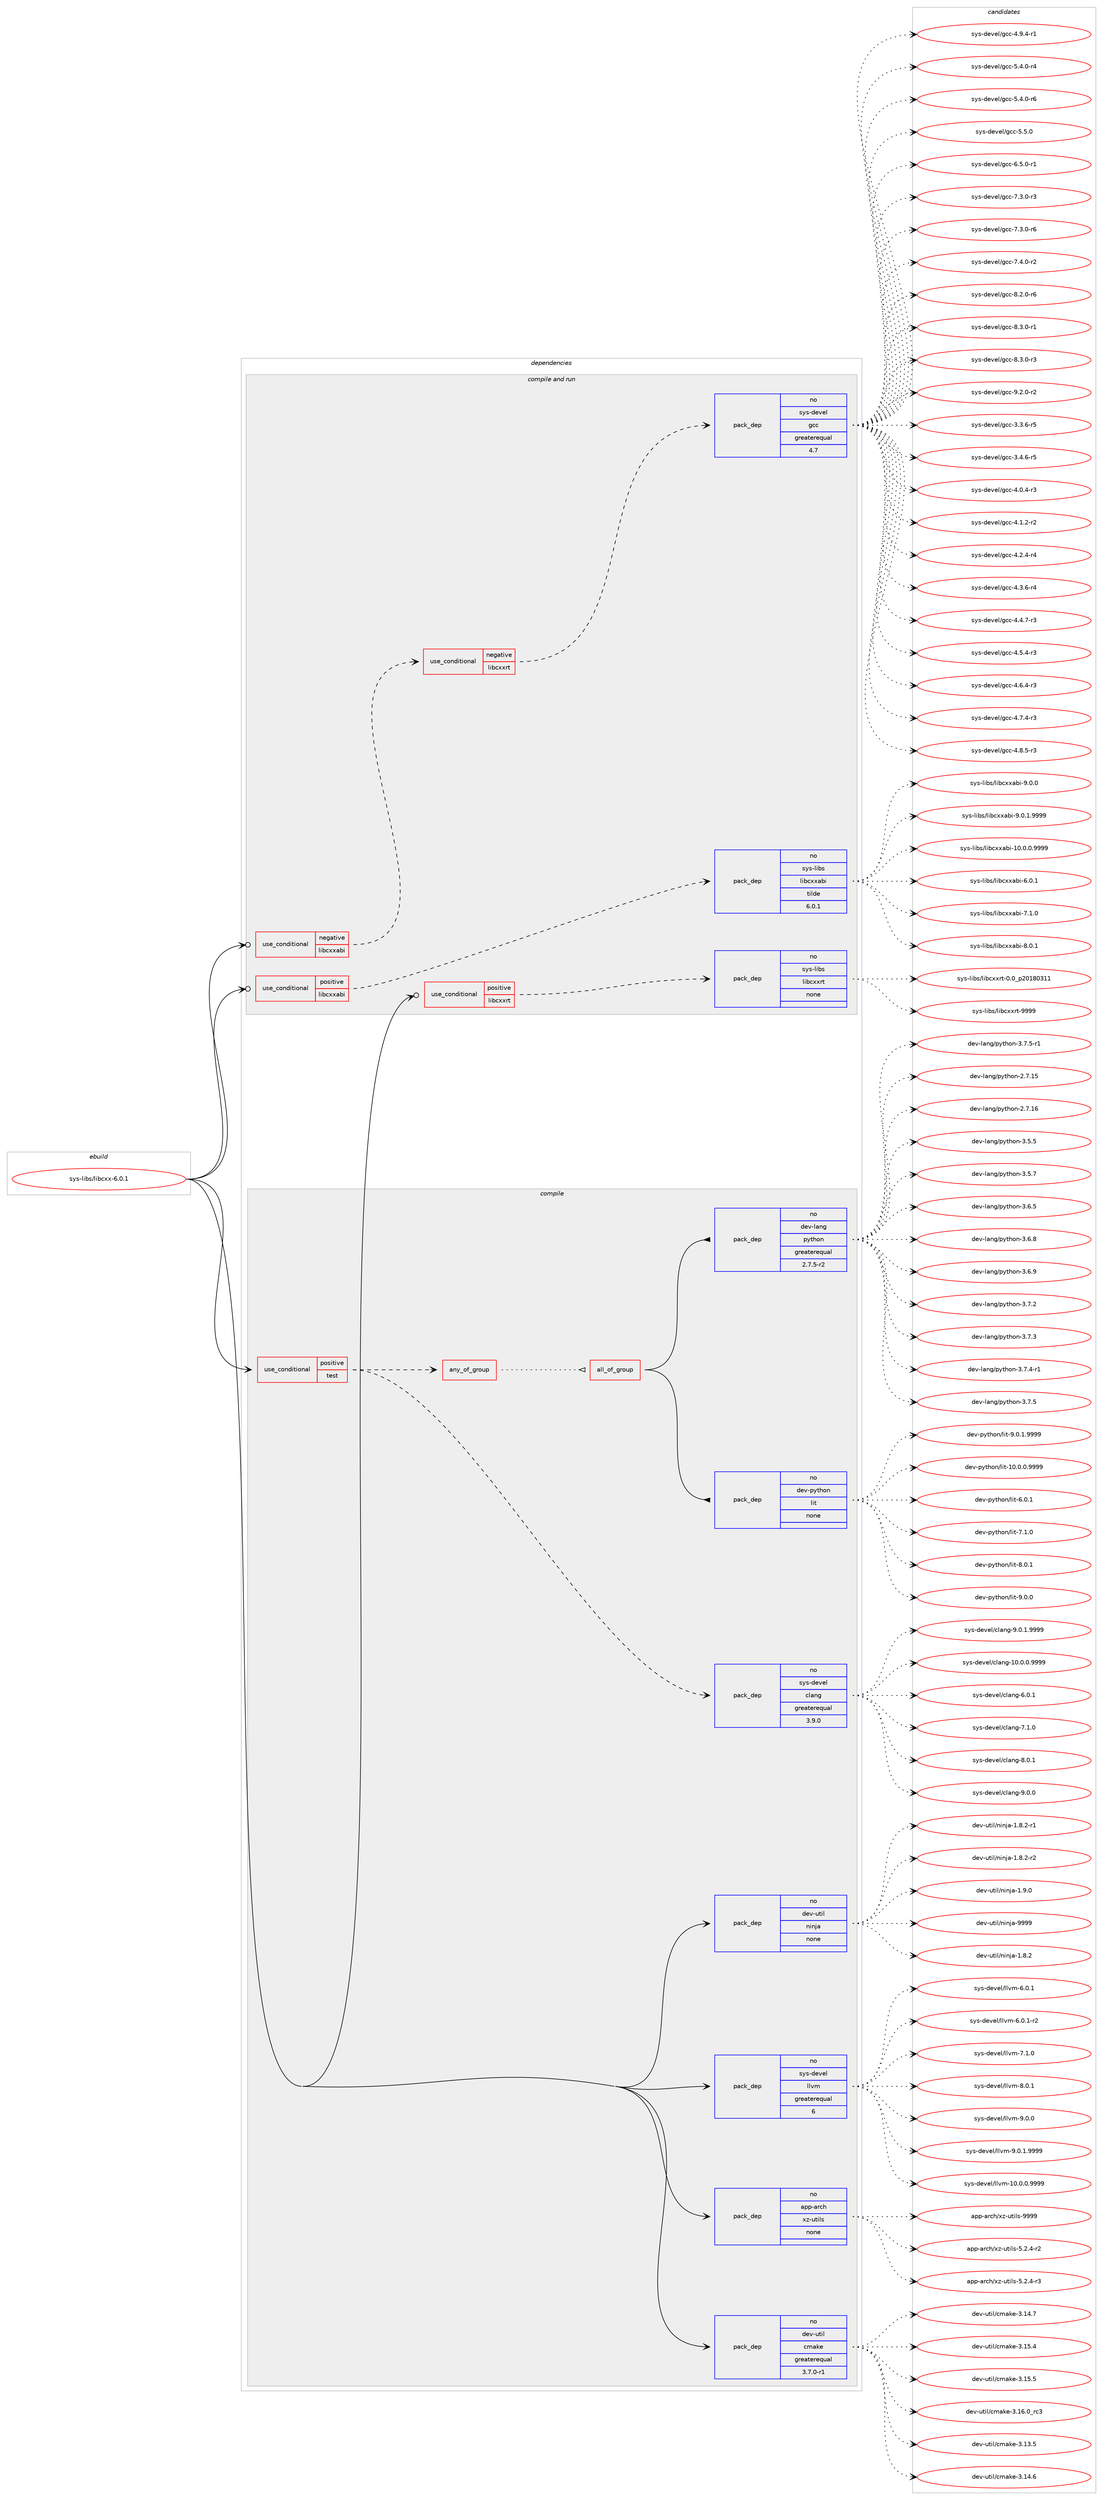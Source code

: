 digraph prolog {

# *************
# Graph options
# *************

newrank=true;
concentrate=true;
compound=true;
graph [rankdir=LR,fontname=Helvetica,fontsize=10,ranksep=1.5];#, ranksep=2.5, nodesep=0.2];
edge  [arrowhead=vee];
node  [fontname=Helvetica,fontsize=10];

# **********
# The ebuild
# **********

subgraph cluster_leftcol {
color=gray;
rank=same;
label=<<i>ebuild</i>>;
id [label="sys-libs/libcxx-6.0.1", color=red, width=4, href="../sys-libs/libcxx-6.0.1.svg"];
}

# ****************
# The dependencies
# ****************

subgraph cluster_midcol {
color=gray;
label=<<i>dependencies</i>>;
subgraph cluster_compile {
fillcolor="#eeeeee";
style=filled;
label=<<i>compile</i>>;
subgraph cond215694 {
dependency897700 [label=<<TABLE BORDER="0" CELLBORDER="1" CELLSPACING="0" CELLPADDING="4"><TR><TD ROWSPAN="3" CELLPADDING="10">use_conditional</TD></TR><TR><TD>positive</TD></TR><TR><TD>test</TD></TR></TABLE>>, shape=none, color=red];
subgraph pack666250 {
dependency897701 [label=<<TABLE BORDER="0" CELLBORDER="1" CELLSPACING="0" CELLPADDING="4" WIDTH="220"><TR><TD ROWSPAN="6" CELLPADDING="30">pack_dep</TD></TR><TR><TD WIDTH="110">no</TD></TR><TR><TD>sys-devel</TD></TR><TR><TD>clang</TD></TR><TR><TD>greaterequal</TD></TR><TR><TD>3.9.0</TD></TR></TABLE>>, shape=none, color=blue];
}
dependency897700:e -> dependency897701:w [weight=20,style="dashed",arrowhead="vee"];
subgraph any15210 {
dependency897702 [label=<<TABLE BORDER="0" CELLBORDER="1" CELLSPACING="0" CELLPADDING="4"><TR><TD CELLPADDING="10">any_of_group</TD></TR></TABLE>>, shape=none, color=red];subgraph all549 {
dependency897703 [label=<<TABLE BORDER="0" CELLBORDER="1" CELLSPACING="0" CELLPADDING="4"><TR><TD CELLPADDING="10">all_of_group</TD></TR></TABLE>>, shape=none, color=red];subgraph pack666251 {
dependency897704 [label=<<TABLE BORDER="0" CELLBORDER="1" CELLSPACING="0" CELLPADDING="4" WIDTH="220"><TR><TD ROWSPAN="6" CELLPADDING="30">pack_dep</TD></TR><TR><TD WIDTH="110">no</TD></TR><TR><TD>dev-lang</TD></TR><TR><TD>python</TD></TR><TR><TD>greaterequal</TD></TR><TR><TD>2.7.5-r2</TD></TR></TABLE>>, shape=none, color=blue];
}
dependency897703:e -> dependency897704:w [weight=20,style="solid",arrowhead="inv"];
subgraph pack666252 {
dependency897705 [label=<<TABLE BORDER="0" CELLBORDER="1" CELLSPACING="0" CELLPADDING="4" WIDTH="220"><TR><TD ROWSPAN="6" CELLPADDING="30">pack_dep</TD></TR><TR><TD WIDTH="110">no</TD></TR><TR><TD>dev-python</TD></TR><TR><TD>lit</TD></TR><TR><TD>none</TD></TR><TR><TD></TD></TR></TABLE>>, shape=none, color=blue];
}
dependency897703:e -> dependency897705:w [weight=20,style="solid",arrowhead="inv"];
}
dependency897702:e -> dependency897703:w [weight=20,style="dotted",arrowhead="oinv"];
}
dependency897700:e -> dependency897702:w [weight=20,style="dashed",arrowhead="vee"];
}
id:e -> dependency897700:w [weight=20,style="solid",arrowhead="vee"];
subgraph pack666253 {
dependency897706 [label=<<TABLE BORDER="0" CELLBORDER="1" CELLSPACING="0" CELLPADDING="4" WIDTH="220"><TR><TD ROWSPAN="6" CELLPADDING="30">pack_dep</TD></TR><TR><TD WIDTH="110">no</TD></TR><TR><TD>app-arch</TD></TR><TR><TD>xz-utils</TD></TR><TR><TD>none</TD></TR><TR><TD></TD></TR></TABLE>>, shape=none, color=blue];
}
id:e -> dependency897706:w [weight=20,style="solid",arrowhead="vee"];
subgraph pack666254 {
dependency897707 [label=<<TABLE BORDER="0" CELLBORDER="1" CELLSPACING="0" CELLPADDING="4" WIDTH="220"><TR><TD ROWSPAN="6" CELLPADDING="30">pack_dep</TD></TR><TR><TD WIDTH="110">no</TD></TR><TR><TD>dev-util</TD></TR><TR><TD>cmake</TD></TR><TR><TD>greaterequal</TD></TR><TR><TD>3.7.0-r1</TD></TR></TABLE>>, shape=none, color=blue];
}
id:e -> dependency897707:w [weight=20,style="solid",arrowhead="vee"];
subgraph pack666255 {
dependency897708 [label=<<TABLE BORDER="0" CELLBORDER="1" CELLSPACING="0" CELLPADDING="4" WIDTH="220"><TR><TD ROWSPAN="6" CELLPADDING="30">pack_dep</TD></TR><TR><TD WIDTH="110">no</TD></TR><TR><TD>dev-util</TD></TR><TR><TD>ninja</TD></TR><TR><TD>none</TD></TR><TR><TD></TD></TR></TABLE>>, shape=none, color=blue];
}
id:e -> dependency897708:w [weight=20,style="solid",arrowhead="vee"];
subgraph pack666256 {
dependency897709 [label=<<TABLE BORDER="0" CELLBORDER="1" CELLSPACING="0" CELLPADDING="4" WIDTH="220"><TR><TD ROWSPAN="6" CELLPADDING="30">pack_dep</TD></TR><TR><TD WIDTH="110">no</TD></TR><TR><TD>sys-devel</TD></TR><TR><TD>llvm</TD></TR><TR><TD>greaterequal</TD></TR><TR><TD>6</TD></TR></TABLE>>, shape=none, color=blue];
}
id:e -> dependency897709:w [weight=20,style="solid",arrowhead="vee"];
}
subgraph cluster_compileandrun {
fillcolor="#eeeeee";
style=filled;
label=<<i>compile and run</i>>;
subgraph cond215695 {
dependency897710 [label=<<TABLE BORDER="0" CELLBORDER="1" CELLSPACING="0" CELLPADDING="4"><TR><TD ROWSPAN="3" CELLPADDING="10">use_conditional</TD></TR><TR><TD>negative</TD></TR><TR><TD>libcxxabi</TD></TR></TABLE>>, shape=none, color=red];
subgraph cond215696 {
dependency897711 [label=<<TABLE BORDER="0" CELLBORDER="1" CELLSPACING="0" CELLPADDING="4"><TR><TD ROWSPAN="3" CELLPADDING="10">use_conditional</TD></TR><TR><TD>negative</TD></TR><TR><TD>libcxxrt</TD></TR></TABLE>>, shape=none, color=red];
subgraph pack666257 {
dependency897712 [label=<<TABLE BORDER="0" CELLBORDER="1" CELLSPACING="0" CELLPADDING="4" WIDTH="220"><TR><TD ROWSPAN="6" CELLPADDING="30">pack_dep</TD></TR><TR><TD WIDTH="110">no</TD></TR><TR><TD>sys-devel</TD></TR><TR><TD>gcc</TD></TR><TR><TD>greaterequal</TD></TR><TR><TD>4.7</TD></TR></TABLE>>, shape=none, color=blue];
}
dependency897711:e -> dependency897712:w [weight=20,style="dashed",arrowhead="vee"];
}
dependency897710:e -> dependency897711:w [weight=20,style="dashed",arrowhead="vee"];
}
id:e -> dependency897710:w [weight=20,style="solid",arrowhead="odotvee"];
subgraph cond215697 {
dependency897713 [label=<<TABLE BORDER="0" CELLBORDER="1" CELLSPACING="0" CELLPADDING="4"><TR><TD ROWSPAN="3" CELLPADDING="10">use_conditional</TD></TR><TR><TD>positive</TD></TR><TR><TD>libcxxabi</TD></TR></TABLE>>, shape=none, color=red];
subgraph pack666258 {
dependency897714 [label=<<TABLE BORDER="0" CELLBORDER="1" CELLSPACING="0" CELLPADDING="4" WIDTH="220"><TR><TD ROWSPAN="6" CELLPADDING="30">pack_dep</TD></TR><TR><TD WIDTH="110">no</TD></TR><TR><TD>sys-libs</TD></TR><TR><TD>libcxxabi</TD></TR><TR><TD>tilde</TD></TR><TR><TD>6.0.1</TD></TR></TABLE>>, shape=none, color=blue];
}
dependency897713:e -> dependency897714:w [weight=20,style="dashed",arrowhead="vee"];
}
id:e -> dependency897713:w [weight=20,style="solid",arrowhead="odotvee"];
subgraph cond215698 {
dependency897715 [label=<<TABLE BORDER="0" CELLBORDER="1" CELLSPACING="0" CELLPADDING="4"><TR><TD ROWSPAN="3" CELLPADDING="10">use_conditional</TD></TR><TR><TD>positive</TD></TR><TR><TD>libcxxrt</TD></TR></TABLE>>, shape=none, color=red];
subgraph pack666259 {
dependency897716 [label=<<TABLE BORDER="0" CELLBORDER="1" CELLSPACING="0" CELLPADDING="4" WIDTH="220"><TR><TD ROWSPAN="6" CELLPADDING="30">pack_dep</TD></TR><TR><TD WIDTH="110">no</TD></TR><TR><TD>sys-libs</TD></TR><TR><TD>libcxxrt</TD></TR><TR><TD>none</TD></TR><TR><TD></TD></TR></TABLE>>, shape=none, color=blue];
}
dependency897715:e -> dependency897716:w [weight=20,style="dashed",arrowhead="vee"];
}
id:e -> dependency897715:w [weight=20,style="solid",arrowhead="odotvee"];
}
subgraph cluster_run {
fillcolor="#eeeeee";
style=filled;
label=<<i>run</i>>;
}
}

# **************
# The candidates
# **************

subgraph cluster_choices {
rank=same;
color=gray;
label=<<i>candidates</i>>;

subgraph choice666250 {
color=black;
nodesep=1;
choice11512111545100101118101108479910897110103454948464846484657575757 [label="sys-devel/clang-10.0.0.9999", color=red, width=4,href="../sys-devel/clang-10.0.0.9999.svg"];
choice11512111545100101118101108479910897110103455446484649 [label="sys-devel/clang-6.0.1", color=red, width=4,href="../sys-devel/clang-6.0.1.svg"];
choice11512111545100101118101108479910897110103455546494648 [label="sys-devel/clang-7.1.0", color=red, width=4,href="../sys-devel/clang-7.1.0.svg"];
choice11512111545100101118101108479910897110103455646484649 [label="sys-devel/clang-8.0.1", color=red, width=4,href="../sys-devel/clang-8.0.1.svg"];
choice11512111545100101118101108479910897110103455746484648 [label="sys-devel/clang-9.0.0", color=red, width=4,href="../sys-devel/clang-9.0.0.svg"];
choice115121115451001011181011084799108971101034557464846494657575757 [label="sys-devel/clang-9.0.1.9999", color=red, width=4,href="../sys-devel/clang-9.0.1.9999.svg"];
dependency897701:e -> choice11512111545100101118101108479910897110103454948464846484657575757:w [style=dotted,weight="100"];
dependency897701:e -> choice11512111545100101118101108479910897110103455446484649:w [style=dotted,weight="100"];
dependency897701:e -> choice11512111545100101118101108479910897110103455546494648:w [style=dotted,weight="100"];
dependency897701:e -> choice11512111545100101118101108479910897110103455646484649:w [style=dotted,weight="100"];
dependency897701:e -> choice11512111545100101118101108479910897110103455746484648:w [style=dotted,weight="100"];
dependency897701:e -> choice115121115451001011181011084799108971101034557464846494657575757:w [style=dotted,weight="100"];
}
subgraph choice666251 {
color=black;
nodesep=1;
choice10010111845108971101034711212111610411111045504655464953 [label="dev-lang/python-2.7.15", color=red, width=4,href="../dev-lang/python-2.7.15.svg"];
choice10010111845108971101034711212111610411111045504655464954 [label="dev-lang/python-2.7.16", color=red, width=4,href="../dev-lang/python-2.7.16.svg"];
choice100101118451089711010347112121116104111110455146534653 [label="dev-lang/python-3.5.5", color=red, width=4,href="../dev-lang/python-3.5.5.svg"];
choice100101118451089711010347112121116104111110455146534655 [label="dev-lang/python-3.5.7", color=red, width=4,href="../dev-lang/python-3.5.7.svg"];
choice100101118451089711010347112121116104111110455146544653 [label="dev-lang/python-3.6.5", color=red, width=4,href="../dev-lang/python-3.6.5.svg"];
choice100101118451089711010347112121116104111110455146544656 [label="dev-lang/python-3.6.8", color=red, width=4,href="../dev-lang/python-3.6.8.svg"];
choice100101118451089711010347112121116104111110455146544657 [label="dev-lang/python-3.6.9", color=red, width=4,href="../dev-lang/python-3.6.9.svg"];
choice100101118451089711010347112121116104111110455146554650 [label="dev-lang/python-3.7.2", color=red, width=4,href="../dev-lang/python-3.7.2.svg"];
choice100101118451089711010347112121116104111110455146554651 [label="dev-lang/python-3.7.3", color=red, width=4,href="../dev-lang/python-3.7.3.svg"];
choice1001011184510897110103471121211161041111104551465546524511449 [label="dev-lang/python-3.7.4-r1", color=red, width=4,href="../dev-lang/python-3.7.4-r1.svg"];
choice100101118451089711010347112121116104111110455146554653 [label="dev-lang/python-3.7.5", color=red, width=4,href="../dev-lang/python-3.7.5.svg"];
choice1001011184510897110103471121211161041111104551465546534511449 [label="dev-lang/python-3.7.5-r1", color=red, width=4,href="../dev-lang/python-3.7.5-r1.svg"];
dependency897704:e -> choice10010111845108971101034711212111610411111045504655464953:w [style=dotted,weight="100"];
dependency897704:e -> choice10010111845108971101034711212111610411111045504655464954:w [style=dotted,weight="100"];
dependency897704:e -> choice100101118451089711010347112121116104111110455146534653:w [style=dotted,weight="100"];
dependency897704:e -> choice100101118451089711010347112121116104111110455146534655:w [style=dotted,weight="100"];
dependency897704:e -> choice100101118451089711010347112121116104111110455146544653:w [style=dotted,weight="100"];
dependency897704:e -> choice100101118451089711010347112121116104111110455146544656:w [style=dotted,weight="100"];
dependency897704:e -> choice100101118451089711010347112121116104111110455146544657:w [style=dotted,weight="100"];
dependency897704:e -> choice100101118451089711010347112121116104111110455146554650:w [style=dotted,weight="100"];
dependency897704:e -> choice100101118451089711010347112121116104111110455146554651:w [style=dotted,weight="100"];
dependency897704:e -> choice1001011184510897110103471121211161041111104551465546524511449:w [style=dotted,weight="100"];
dependency897704:e -> choice100101118451089711010347112121116104111110455146554653:w [style=dotted,weight="100"];
dependency897704:e -> choice1001011184510897110103471121211161041111104551465546534511449:w [style=dotted,weight="100"];
}
subgraph choice666252 {
color=black;
nodesep=1;
choice1001011184511212111610411111047108105116454948464846484657575757 [label="dev-python/lit-10.0.0.9999", color=red, width=4,href="../dev-python/lit-10.0.0.9999.svg"];
choice1001011184511212111610411111047108105116455446484649 [label="dev-python/lit-6.0.1", color=red, width=4,href="../dev-python/lit-6.0.1.svg"];
choice1001011184511212111610411111047108105116455546494648 [label="dev-python/lit-7.1.0", color=red, width=4,href="../dev-python/lit-7.1.0.svg"];
choice1001011184511212111610411111047108105116455646484649 [label="dev-python/lit-8.0.1", color=red, width=4,href="../dev-python/lit-8.0.1.svg"];
choice1001011184511212111610411111047108105116455746484648 [label="dev-python/lit-9.0.0", color=red, width=4,href="../dev-python/lit-9.0.0.svg"];
choice10010111845112121116104111110471081051164557464846494657575757 [label="dev-python/lit-9.0.1.9999", color=red, width=4,href="../dev-python/lit-9.0.1.9999.svg"];
dependency897705:e -> choice1001011184511212111610411111047108105116454948464846484657575757:w [style=dotted,weight="100"];
dependency897705:e -> choice1001011184511212111610411111047108105116455446484649:w [style=dotted,weight="100"];
dependency897705:e -> choice1001011184511212111610411111047108105116455546494648:w [style=dotted,weight="100"];
dependency897705:e -> choice1001011184511212111610411111047108105116455646484649:w [style=dotted,weight="100"];
dependency897705:e -> choice1001011184511212111610411111047108105116455746484648:w [style=dotted,weight="100"];
dependency897705:e -> choice10010111845112121116104111110471081051164557464846494657575757:w [style=dotted,weight="100"];
}
subgraph choice666253 {
color=black;
nodesep=1;
choice9711211245971149910447120122451171161051081154553465046524511450 [label="app-arch/xz-utils-5.2.4-r2", color=red, width=4,href="../app-arch/xz-utils-5.2.4-r2.svg"];
choice9711211245971149910447120122451171161051081154553465046524511451 [label="app-arch/xz-utils-5.2.4-r3", color=red, width=4,href="../app-arch/xz-utils-5.2.4-r3.svg"];
choice9711211245971149910447120122451171161051081154557575757 [label="app-arch/xz-utils-9999", color=red, width=4,href="../app-arch/xz-utils-9999.svg"];
dependency897706:e -> choice9711211245971149910447120122451171161051081154553465046524511450:w [style=dotted,weight="100"];
dependency897706:e -> choice9711211245971149910447120122451171161051081154553465046524511451:w [style=dotted,weight="100"];
dependency897706:e -> choice9711211245971149910447120122451171161051081154557575757:w [style=dotted,weight="100"];
}
subgraph choice666254 {
color=black;
nodesep=1;
choice1001011184511711610510847991099710710145514649514653 [label="dev-util/cmake-3.13.5", color=red, width=4,href="../dev-util/cmake-3.13.5.svg"];
choice1001011184511711610510847991099710710145514649524654 [label="dev-util/cmake-3.14.6", color=red, width=4,href="../dev-util/cmake-3.14.6.svg"];
choice1001011184511711610510847991099710710145514649524655 [label="dev-util/cmake-3.14.7", color=red, width=4,href="../dev-util/cmake-3.14.7.svg"];
choice1001011184511711610510847991099710710145514649534652 [label="dev-util/cmake-3.15.4", color=red, width=4,href="../dev-util/cmake-3.15.4.svg"];
choice1001011184511711610510847991099710710145514649534653 [label="dev-util/cmake-3.15.5", color=red, width=4,href="../dev-util/cmake-3.15.5.svg"];
choice1001011184511711610510847991099710710145514649544648951149951 [label="dev-util/cmake-3.16.0_rc3", color=red, width=4,href="../dev-util/cmake-3.16.0_rc3.svg"];
dependency897707:e -> choice1001011184511711610510847991099710710145514649514653:w [style=dotted,weight="100"];
dependency897707:e -> choice1001011184511711610510847991099710710145514649524654:w [style=dotted,weight="100"];
dependency897707:e -> choice1001011184511711610510847991099710710145514649524655:w [style=dotted,weight="100"];
dependency897707:e -> choice1001011184511711610510847991099710710145514649534652:w [style=dotted,weight="100"];
dependency897707:e -> choice1001011184511711610510847991099710710145514649534653:w [style=dotted,weight="100"];
dependency897707:e -> choice1001011184511711610510847991099710710145514649544648951149951:w [style=dotted,weight="100"];
}
subgraph choice666255 {
color=black;
nodesep=1;
choice100101118451171161051084711010511010697454946564650 [label="dev-util/ninja-1.8.2", color=red, width=4,href="../dev-util/ninja-1.8.2.svg"];
choice1001011184511711610510847110105110106974549465646504511449 [label="dev-util/ninja-1.8.2-r1", color=red, width=4,href="../dev-util/ninja-1.8.2-r1.svg"];
choice1001011184511711610510847110105110106974549465646504511450 [label="dev-util/ninja-1.8.2-r2", color=red, width=4,href="../dev-util/ninja-1.8.2-r2.svg"];
choice100101118451171161051084711010511010697454946574648 [label="dev-util/ninja-1.9.0", color=red, width=4,href="../dev-util/ninja-1.9.0.svg"];
choice1001011184511711610510847110105110106974557575757 [label="dev-util/ninja-9999", color=red, width=4,href="../dev-util/ninja-9999.svg"];
dependency897708:e -> choice100101118451171161051084711010511010697454946564650:w [style=dotted,weight="100"];
dependency897708:e -> choice1001011184511711610510847110105110106974549465646504511449:w [style=dotted,weight="100"];
dependency897708:e -> choice1001011184511711610510847110105110106974549465646504511450:w [style=dotted,weight="100"];
dependency897708:e -> choice100101118451171161051084711010511010697454946574648:w [style=dotted,weight="100"];
dependency897708:e -> choice1001011184511711610510847110105110106974557575757:w [style=dotted,weight="100"];
}
subgraph choice666256 {
color=black;
nodesep=1;
choice1151211154510010111810110847108108118109454948464846484657575757 [label="sys-devel/llvm-10.0.0.9999", color=red, width=4,href="../sys-devel/llvm-10.0.0.9999.svg"];
choice1151211154510010111810110847108108118109455446484649 [label="sys-devel/llvm-6.0.1", color=red, width=4,href="../sys-devel/llvm-6.0.1.svg"];
choice11512111545100101118101108471081081181094554464846494511450 [label="sys-devel/llvm-6.0.1-r2", color=red, width=4,href="../sys-devel/llvm-6.0.1-r2.svg"];
choice1151211154510010111810110847108108118109455546494648 [label="sys-devel/llvm-7.1.0", color=red, width=4,href="../sys-devel/llvm-7.1.0.svg"];
choice1151211154510010111810110847108108118109455646484649 [label="sys-devel/llvm-8.0.1", color=red, width=4,href="../sys-devel/llvm-8.0.1.svg"];
choice1151211154510010111810110847108108118109455746484648 [label="sys-devel/llvm-9.0.0", color=red, width=4,href="../sys-devel/llvm-9.0.0.svg"];
choice11512111545100101118101108471081081181094557464846494657575757 [label="sys-devel/llvm-9.0.1.9999", color=red, width=4,href="../sys-devel/llvm-9.0.1.9999.svg"];
dependency897709:e -> choice1151211154510010111810110847108108118109454948464846484657575757:w [style=dotted,weight="100"];
dependency897709:e -> choice1151211154510010111810110847108108118109455446484649:w [style=dotted,weight="100"];
dependency897709:e -> choice11512111545100101118101108471081081181094554464846494511450:w [style=dotted,weight="100"];
dependency897709:e -> choice1151211154510010111810110847108108118109455546494648:w [style=dotted,weight="100"];
dependency897709:e -> choice1151211154510010111810110847108108118109455646484649:w [style=dotted,weight="100"];
dependency897709:e -> choice1151211154510010111810110847108108118109455746484648:w [style=dotted,weight="100"];
dependency897709:e -> choice11512111545100101118101108471081081181094557464846494657575757:w [style=dotted,weight="100"];
}
subgraph choice666257 {
color=black;
nodesep=1;
choice115121115451001011181011084710399994551465146544511453 [label="sys-devel/gcc-3.3.6-r5", color=red, width=4,href="../sys-devel/gcc-3.3.6-r5.svg"];
choice115121115451001011181011084710399994551465246544511453 [label="sys-devel/gcc-3.4.6-r5", color=red, width=4,href="../sys-devel/gcc-3.4.6-r5.svg"];
choice115121115451001011181011084710399994552464846524511451 [label="sys-devel/gcc-4.0.4-r3", color=red, width=4,href="../sys-devel/gcc-4.0.4-r3.svg"];
choice115121115451001011181011084710399994552464946504511450 [label="sys-devel/gcc-4.1.2-r2", color=red, width=4,href="../sys-devel/gcc-4.1.2-r2.svg"];
choice115121115451001011181011084710399994552465046524511452 [label="sys-devel/gcc-4.2.4-r4", color=red, width=4,href="../sys-devel/gcc-4.2.4-r4.svg"];
choice115121115451001011181011084710399994552465146544511452 [label="sys-devel/gcc-4.3.6-r4", color=red, width=4,href="../sys-devel/gcc-4.3.6-r4.svg"];
choice115121115451001011181011084710399994552465246554511451 [label="sys-devel/gcc-4.4.7-r3", color=red, width=4,href="../sys-devel/gcc-4.4.7-r3.svg"];
choice115121115451001011181011084710399994552465346524511451 [label="sys-devel/gcc-4.5.4-r3", color=red, width=4,href="../sys-devel/gcc-4.5.4-r3.svg"];
choice115121115451001011181011084710399994552465446524511451 [label="sys-devel/gcc-4.6.4-r3", color=red, width=4,href="../sys-devel/gcc-4.6.4-r3.svg"];
choice115121115451001011181011084710399994552465546524511451 [label="sys-devel/gcc-4.7.4-r3", color=red, width=4,href="../sys-devel/gcc-4.7.4-r3.svg"];
choice115121115451001011181011084710399994552465646534511451 [label="sys-devel/gcc-4.8.5-r3", color=red, width=4,href="../sys-devel/gcc-4.8.5-r3.svg"];
choice115121115451001011181011084710399994552465746524511449 [label="sys-devel/gcc-4.9.4-r1", color=red, width=4,href="../sys-devel/gcc-4.9.4-r1.svg"];
choice115121115451001011181011084710399994553465246484511452 [label="sys-devel/gcc-5.4.0-r4", color=red, width=4,href="../sys-devel/gcc-5.4.0-r4.svg"];
choice115121115451001011181011084710399994553465246484511454 [label="sys-devel/gcc-5.4.0-r6", color=red, width=4,href="../sys-devel/gcc-5.4.0-r6.svg"];
choice11512111545100101118101108471039999455346534648 [label="sys-devel/gcc-5.5.0", color=red, width=4,href="../sys-devel/gcc-5.5.0.svg"];
choice115121115451001011181011084710399994554465346484511449 [label="sys-devel/gcc-6.5.0-r1", color=red, width=4,href="../sys-devel/gcc-6.5.0-r1.svg"];
choice115121115451001011181011084710399994555465146484511451 [label="sys-devel/gcc-7.3.0-r3", color=red, width=4,href="../sys-devel/gcc-7.3.0-r3.svg"];
choice115121115451001011181011084710399994555465146484511454 [label="sys-devel/gcc-7.3.0-r6", color=red, width=4,href="../sys-devel/gcc-7.3.0-r6.svg"];
choice115121115451001011181011084710399994555465246484511450 [label="sys-devel/gcc-7.4.0-r2", color=red, width=4,href="../sys-devel/gcc-7.4.0-r2.svg"];
choice115121115451001011181011084710399994556465046484511454 [label="sys-devel/gcc-8.2.0-r6", color=red, width=4,href="../sys-devel/gcc-8.2.0-r6.svg"];
choice115121115451001011181011084710399994556465146484511449 [label="sys-devel/gcc-8.3.0-r1", color=red, width=4,href="../sys-devel/gcc-8.3.0-r1.svg"];
choice115121115451001011181011084710399994556465146484511451 [label="sys-devel/gcc-8.3.0-r3", color=red, width=4,href="../sys-devel/gcc-8.3.0-r3.svg"];
choice115121115451001011181011084710399994557465046484511450 [label="sys-devel/gcc-9.2.0-r2", color=red, width=4,href="../sys-devel/gcc-9.2.0-r2.svg"];
dependency897712:e -> choice115121115451001011181011084710399994551465146544511453:w [style=dotted,weight="100"];
dependency897712:e -> choice115121115451001011181011084710399994551465246544511453:w [style=dotted,weight="100"];
dependency897712:e -> choice115121115451001011181011084710399994552464846524511451:w [style=dotted,weight="100"];
dependency897712:e -> choice115121115451001011181011084710399994552464946504511450:w [style=dotted,weight="100"];
dependency897712:e -> choice115121115451001011181011084710399994552465046524511452:w [style=dotted,weight="100"];
dependency897712:e -> choice115121115451001011181011084710399994552465146544511452:w [style=dotted,weight="100"];
dependency897712:e -> choice115121115451001011181011084710399994552465246554511451:w [style=dotted,weight="100"];
dependency897712:e -> choice115121115451001011181011084710399994552465346524511451:w [style=dotted,weight="100"];
dependency897712:e -> choice115121115451001011181011084710399994552465446524511451:w [style=dotted,weight="100"];
dependency897712:e -> choice115121115451001011181011084710399994552465546524511451:w [style=dotted,weight="100"];
dependency897712:e -> choice115121115451001011181011084710399994552465646534511451:w [style=dotted,weight="100"];
dependency897712:e -> choice115121115451001011181011084710399994552465746524511449:w [style=dotted,weight="100"];
dependency897712:e -> choice115121115451001011181011084710399994553465246484511452:w [style=dotted,weight="100"];
dependency897712:e -> choice115121115451001011181011084710399994553465246484511454:w [style=dotted,weight="100"];
dependency897712:e -> choice11512111545100101118101108471039999455346534648:w [style=dotted,weight="100"];
dependency897712:e -> choice115121115451001011181011084710399994554465346484511449:w [style=dotted,weight="100"];
dependency897712:e -> choice115121115451001011181011084710399994555465146484511451:w [style=dotted,weight="100"];
dependency897712:e -> choice115121115451001011181011084710399994555465146484511454:w [style=dotted,weight="100"];
dependency897712:e -> choice115121115451001011181011084710399994555465246484511450:w [style=dotted,weight="100"];
dependency897712:e -> choice115121115451001011181011084710399994556465046484511454:w [style=dotted,weight="100"];
dependency897712:e -> choice115121115451001011181011084710399994556465146484511449:w [style=dotted,weight="100"];
dependency897712:e -> choice115121115451001011181011084710399994556465146484511451:w [style=dotted,weight="100"];
dependency897712:e -> choice115121115451001011181011084710399994557465046484511450:w [style=dotted,weight="100"];
}
subgraph choice666258 {
color=black;
nodesep=1;
choice11512111545108105981154710810598991201209798105454948464846484657575757 [label="sys-libs/libcxxabi-10.0.0.9999", color=red, width=4,href="../sys-libs/libcxxabi-10.0.0.9999.svg"];
choice11512111545108105981154710810598991201209798105455446484649 [label="sys-libs/libcxxabi-6.0.1", color=red, width=4,href="../sys-libs/libcxxabi-6.0.1.svg"];
choice11512111545108105981154710810598991201209798105455546494648 [label="sys-libs/libcxxabi-7.1.0", color=red, width=4,href="../sys-libs/libcxxabi-7.1.0.svg"];
choice11512111545108105981154710810598991201209798105455646484649 [label="sys-libs/libcxxabi-8.0.1", color=red, width=4,href="../sys-libs/libcxxabi-8.0.1.svg"];
choice11512111545108105981154710810598991201209798105455746484648 [label="sys-libs/libcxxabi-9.0.0", color=red, width=4,href="../sys-libs/libcxxabi-9.0.0.svg"];
choice115121115451081059811547108105989912012097981054557464846494657575757 [label="sys-libs/libcxxabi-9.0.1.9999", color=red, width=4,href="../sys-libs/libcxxabi-9.0.1.9999.svg"];
dependency897714:e -> choice11512111545108105981154710810598991201209798105454948464846484657575757:w [style=dotted,weight="100"];
dependency897714:e -> choice11512111545108105981154710810598991201209798105455446484649:w [style=dotted,weight="100"];
dependency897714:e -> choice11512111545108105981154710810598991201209798105455546494648:w [style=dotted,weight="100"];
dependency897714:e -> choice11512111545108105981154710810598991201209798105455646484649:w [style=dotted,weight="100"];
dependency897714:e -> choice11512111545108105981154710810598991201209798105455746484648:w [style=dotted,weight="100"];
dependency897714:e -> choice115121115451081059811547108105989912012097981054557464846494657575757:w [style=dotted,weight="100"];
}
subgraph choice666259 {
color=black;
nodesep=1;
choice115121115451081059811547108105989912012011411645484648951125048495648514949 [label="sys-libs/libcxxrt-0.0_p20180311", color=red, width=4,href="../sys-libs/libcxxrt-0.0_p20180311.svg"];
choice11512111545108105981154710810598991201201141164557575757 [label="sys-libs/libcxxrt-9999", color=red, width=4,href="../sys-libs/libcxxrt-9999.svg"];
dependency897716:e -> choice115121115451081059811547108105989912012011411645484648951125048495648514949:w [style=dotted,weight="100"];
dependency897716:e -> choice11512111545108105981154710810598991201201141164557575757:w [style=dotted,weight="100"];
}
}

}
